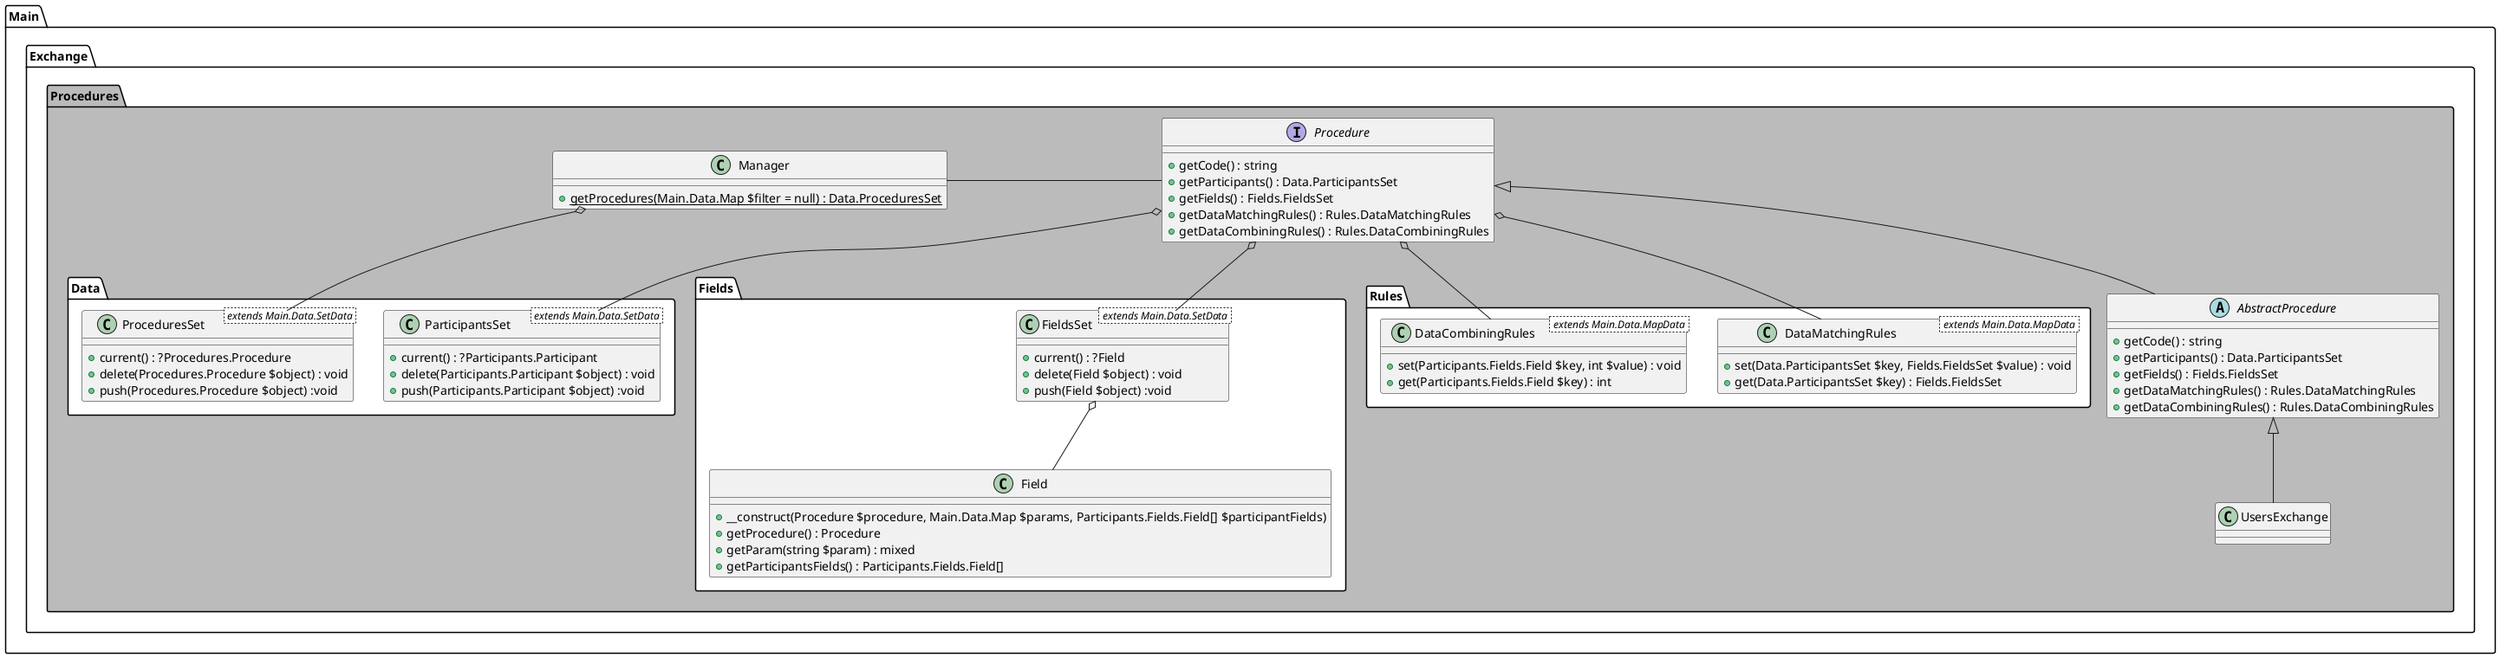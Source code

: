@startuml

namespace Main.Exchange.Procedures #BBB {
    class Manager {
        +{static}getProcedures(Main.Data.Map $filter = null) : Data.ProceduresSet
    }

    interface Procedure {
        +getCode() : string
        +getParticipants() : Data.ParticipantsSet
        +getFields() : Fields.FieldsSet
        +getDataMatchingRules() : Rules.DataMatchingRules
        +getDataCombiningRules() : Rules.DataCombiningRules
    }

    abstract AbstractProcedure {
        +getCode() : string
        +getParticipants() : Data.ParticipantsSet
        +getFields() : Fields.FieldsSet
        +getDataMatchingRules() : Rules.DataMatchingRules
        +getDataCombiningRules() : Rules.DataCombiningRules
    }

    class UsersExchange {

    }
    /' ------------------------------------------- '/
    /' ----------------- Fields ------------------ '/
    /' ------------------------------------------- '/
    namespace Fields #FFF {
        class Field {
            +__construct(Procedure $procedure, Main.Data.Map $params, Participants.Fields.Field[] $participantFields)
            +getProcedure() : Procedure
            +getParam(string $param) : mixed
            +getParticipantsFields() : Participants.Fields.Field[]
        }

        class FieldsSet < extends Main.Data.SetData > {
            +current() : ?Field
            +delete(Field $object) : void
            +push(Field $object) :void
        }

        FieldsSet o-- Field
    }
    /' ------------------------------------------- '/
    /' ------------------ Rules ------------------ '/
    /' ------------------------------------------- '/
    namespace Rules #FFF {
        class DataMatchingRules < extends Main.Data.MapData > {
            +set(Data.ParticipantsSet $key, Fields.FieldsSet $value) : void
            +get(Data.ParticipantsSet $key) : Fields.FieldsSet
        }

        class DataCombiningRules < extends Main.Data.MapData > {
            +set(Participants.Fields.Field $key, int $value) : void
            +get(Participants.Fields.Field $key) : int
        }
    }
    /' ------------------------------------------- '/
    /' ------------------ Data ------------------- '/
    /' ------------------------------------------- '/
    namespace Data #FFF {
        class ParticipantsSet < extends Main.Data.SetData > {
            +current() : ?Participants.Participant
            +delete(Participants.Participant $object) : void
            +push(Participants.Participant $object) :void
        }

        class ProceduresSet < extends Main.Data.SetData > {
            +current() : ?Procedures.Procedure
            +delete(Procedures.Procedure $object) : void
            +push(Procedures.Procedure $object) :void
        }
    }
    /' ------------------------------------------- '/
    /' ---------------- Relations ---------------- '/
    /' ------------------------------------------- '/
    Manager             -       Procedure
    Procedure           <|--    AbstractProcedure
    AbstractProcedure   <|--    UsersExchange

    Manager     o-- Main.Exchange.Procedures.Data.ProceduresSet
    Procedure   o-- Main.Exchange.Procedures.Data.ParticipantsSet
    Procedure   o-- Main.Exchange.Procedures.Fields.FieldsSet
    Procedure   o-- Main.Exchange.Procedures.Rules.DataMatchingRules
    Procedure   o-- Main.Exchange.Procedures.Rules.DataCombiningRules
}

@enduml